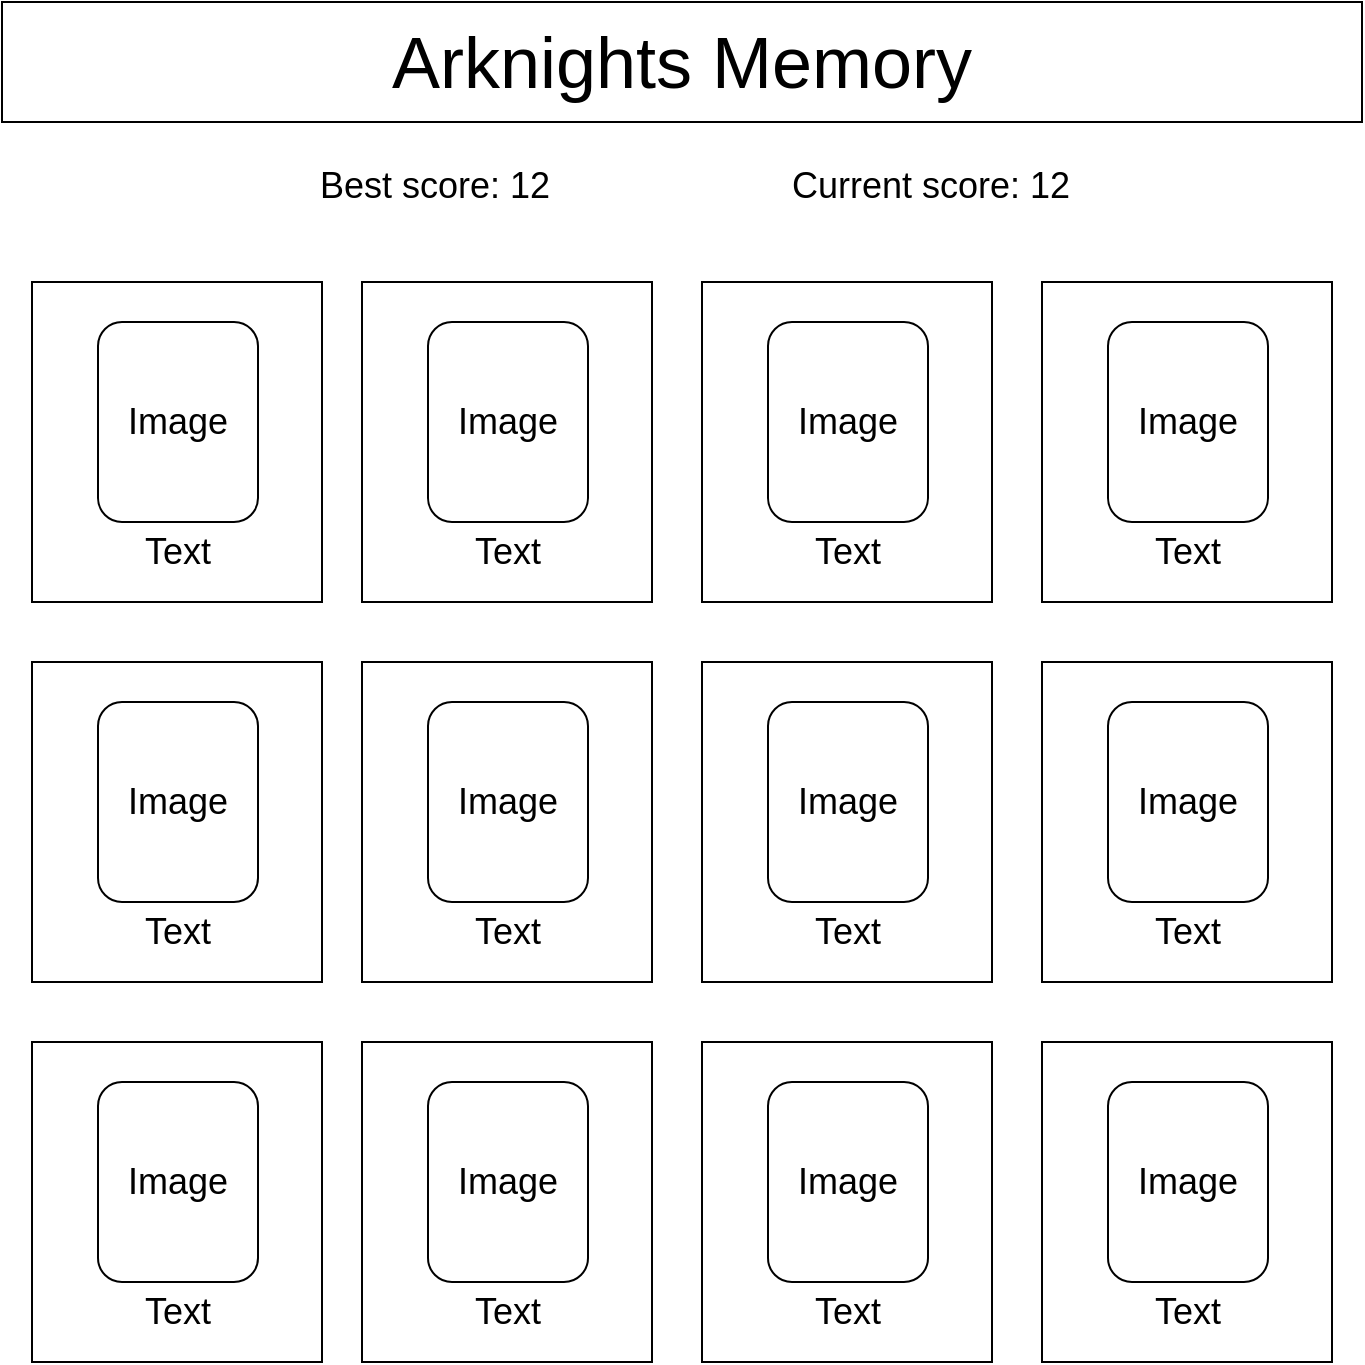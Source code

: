 <mxfile version="16.2.4" type="device"><diagram id="SJcauvrBMdwuOSZAUu_p" name="Page-1"><mxGraphModel dx="1560" dy="801" grid="1" gridSize="10" guides="1" tooltips="1" connect="1" arrows="1" fold="1" page="1" pageScale="1" pageWidth="850" pageHeight="1100" math="0" shadow="0"><root><mxCell id="0"/><mxCell id="1" parent="0"/><mxCell id="FSzpHARNl3KMbisceP7K-1" value="&lt;font style=&quot;font-size: 36px&quot;&gt;Arknights Memory&lt;/font&gt;" style="rounded=0;whiteSpace=wrap;html=1;" vertex="1" parent="1"><mxGeometry x="85" y="20" width="680" height="60" as="geometry"/></mxCell><mxCell id="FSzpHARNl3KMbisceP7K-2" value="&lt;font style=&quot;font-size: 18px&quot;&gt;Best score: 12&lt;/font&gt;" style="text;html=1;strokeColor=none;fillColor=none;align=left;verticalAlign=middle;whiteSpace=wrap;rounded=0;fontSize=36;" vertex="1" parent="1"><mxGeometry x="242" y="90" width="122" height="30" as="geometry"/></mxCell><mxCell id="FSzpHARNl3KMbisceP7K-3" value="&lt;font style=&quot;font-size: 18px&quot;&gt;Current score: 12&lt;/font&gt;" style="text;html=1;strokeColor=none;fillColor=none;align=left;verticalAlign=middle;whiteSpace=wrap;rounded=0;fontSize=36;" vertex="1" parent="1"><mxGeometry x="478" y="90" width="166" height="30" as="geometry"/></mxCell><mxCell id="FSzpHARNl3KMbisceP7K-6" value="" style="rounded=0;whiteSpace=wrap;html=1;fontSize=18;" vertex="1" parent="1"><mxGeometry x="100" y="160" width="145" height="160" as="geometry"/></mxCell><mxCell id="FSzpHARNl3KMbisceP7K-21" value="Image" style="rounded=1;whiteSpace=wrap;html=1;fontSize=18;" vertex="1" parent="1"><mxGeometry x="133" y="180" width="80" height="100" as="geometry"/></mxCell><mxCell id="FSzpHARNl3KMbisceP7K-22" value="Text" style="text;html=1;strokeColor=none;fillColor=none;align=center;verticalAlign=middle;whiteSpace=wrap;rounded=0;fontSize=18;" vertex="1" parent="1"><mxGeometry x="143" y="280" width="60" height="30" as="geometry"/></mxCell><mxCell id="FSzpHARNl3KMbisceP7K-23" value="" style="rounded=0;whiteSpace=wrap;html=1;fontSize=18;" vertex="1" parent="1"><mxGeometry x="265" y="160" width="145" height="160" as="geometry"/></mxCell><mxCell id="FSzpHARNl3KMbisceP7K-24" value="Image" style="rounded=1;whiteSpace=wrap;html=1;fontSize=18;" vertex="1" parent="1"><mxGeometry x="298" y="180" width="80" height="100" as="geometry"/></mxCell><mxCell id="FSzpHARNl3KMbisceP7K-25" value="Text" style="text;html=1;strokeColor=none;fillColor=none;align=center;verticalAlign=middle;whiteSpace=wrap;rounded=0;fontSize=18;" vertex="1" parent="1"><mxGeometry x="308" y="280" width="60" height="30" as="geometry"/></mxCell><mxCell id="FSzpHARNl3KMbisceP7K-26" value="" style="rounded=0;whiteSpace=wrap;html=1;fontSize=18;" vertex="1" parent="1"><mxGeometry x="435" y="160" width="145" height="160" as="geometry"/></mxCell><mxCell id="FSzpHARNl3KMbisceP7K-27" value="Image" style="rounded=1;whiteSpace=wrap;html=1;fontSize=18;" vertex="1" parent="1"><mxGeometry x="468" y="180" width="80" height="100" as="geometry"/></mxCell><mxCell id="FSzpHARNl3KMbisceP7K-28" value="Text" style="text;html=1;strokeColor=none;fillColor=none;align=center;verticalAlign=middle;whiteSpace=wrap;rounded=0;fontSize=18;" vertex="1" parent="1"><mxGeometry x="478" y="280" width="60" height="30" as="geometry"/></mxCell><mxCell id="FSzpHARNl3KMbisceP7K-29" value="" style="rounded=0;whiteSpace=wrap;html=1;fontSize=18;" vertex="1" parent="1"><mxGeometry x="605" y="160" width="145" height="160" as="geometry"/></mxCell><mxCell id="FSzpHARNl3KMbisceP7K-30" value="Image" style="rounded=1;whiteSpace=wrap;html=1;fontSize=18;" vertex="1" parent="1"><mxGeometry x="638" y="180" width="80" height="100" as="geometry"/></mxCell><mxCell id="FSzpHARNl3KMbisceP7K-31" value="Text" style="text;html=1;strokeColor=none;fillColor=none;align=center;verticalAlign=middle;whiteSpace=wrap;rounded=0;fontSize=18;" vertex="1" parent="1"><mxGeometry x="648" y="280" width="60" height="30" as="geometry"/></mxCell><mxCell id="FSzpHARNl3KMbisceP7K-32" value="" style="rounded=0;whiteSpace=wrap;html=1;fontSize=18;" vertex="1" parent="1"><mxGeometry x="100" y="350" width="145" height="160" as="geometry"/></mxCell><mxCell id="FSzpHARNl3KMbisceP7K-33" value="Image" style="rounded=1;whiteSpace=wrap;html=1;fontSize=18;" vertex="1" parent="1"><mxGeometry x="133" y="370" width="80" height="100" as="geometry"/></mxCell><mxCell id="FSzpHARNl3KMbisceP7K-34" value="Text" style="text;html=1;strokeColor=none;fillColor=none;align=center;verticalAlign=middle;whiteSpace=wrap;rounded=0;fontSize=18;" vertex="1" parent="1"><mxGeometry x="143" y="470" width="60" height="30" as="geometry"/></mxCell><mxCell id="FSzpHARNl3KMbisceP7K-35" value="" style="rounded=0;whiteSpace=wrap;html=1;fontSize=18;" vertex="1" parent="1"><mxGeometry x="265" y="350" width="145" height="160" as="geometry"/></mxCell><mxCell id="FSzpHARNl3KMbisceP7K-36" value="Image" style="rounded=1;whiteSpace=wrap;html=1;fontSize=18;" vertex="1" parent="1"><mxGeometry x="298" y="370" width="80" height="100" as="geometry"/></mxCell><mxCell id="FSzpHARNl3KMbisceP7K-37" value="Text" style="text;html=1;strokeColor=none;fillColor=none;align=center;verticalAlign=middle;whiteSpace=wrap;rounded=0;fontSize=18;" vertex="1" parent="1"><mxGeometry x="308" y="470" width="60" height="30" as="geometry"/></mxCell><mxCell id="FSzpHARNl3KMbisceP7K-38" value="" style="rounded=0;whiteSpace=wrap;html=1;fontSize=18;" vertex="1" parent="1"><mxGeometry x="435" y="350" width="145" height="160" as="geometry"/></mxCell><mxCell id="FSzpHARNl3KMbisceP7K-39" value="Image" style="rounded=1;whiteSpace=wrap;html=1;fontSize=18;" vertex="1" parent="1"><mxGeometry x="468" y="370" width="80" height="100" as="geometry"/></mxCell><mxCell id="FSzpHARNl3KMbisceP7K-40" value="Text" style="text;html=1;strokeColor=none;fillColor=none;align=center;verticalAlign=middle;whiteSpace=wrap;rounded=0;fontSize=18;" vertex="1" parent="1"><mxGeometry x="478" y="470" width="60" height="30" as="geometry"/></mxCell><mxCell id="FSzpHARNl3KMbisceP7K-41" value="" style="rounded=0;whiteSpace=wrap;html=1;fontSize=18;" vertex="1" parent="1"><mxGeometry x="605" y="350" width="145" height="160" as="geometry"/></mxCell><mxCell id="FSzpHARNl3KMbisceP7K-42" value="Image" style="rounded=1;whiteSpace=wrap;html=1;fontSize=18;" vertex="1" parent="1"><mxGeometry x="638" y="370" width="80" height="100" as="geometry"/></mxCell><mxCell id="FSzpHARNl3KMbisceP7K-43" value="Text" style="text;html=1;strokeColor=none;fillColor=none;align=center;verticalAlign=middle;whiteSpace=wrap;rounded=0;fontSize=18;" vertex="1" parent="1"><mxGeometry x="648" y="470" width="60" height="30" as="geometry"/></mxCell><mxCell id="FSzpHARNl3KMbisceP7K-44" value="" style="rounded=0;whiteSpace=wrap;html=1;fontSize=18;" vertex="1" parent="1"><mxGeometry x="100" y="540" width="145" height="160" as="geometry"/></mxCell><mxCell id="FSzpHARNl3KMbisceP7K-45" value="Image" style="rounded=1;whiteSpace=wrap;html=1;fontSize=18;" vertex="1" parent="1"><mxGeometry x="133" y="560" width="80" height="100" as="geometry"/></mxCell><mxCell id="FSzpHARNl3KMbisceP7K-46" value="Text" style="text;html=1;strokeColor=none;fillColor=none;align=center;verticalAlign=middle;whiteSpace=wrap;rounded=0;fontSize=18;" vertex="1" parent="1"><mxGeometry x="143" y="660" width="60" height="30" as="geometry"/></mxCell><mxCell id="FSzpHARNl3KMbisceP7K-47" value="" style="rounded=0;whiteSpace=wrap;html=1;fontSize=18;" vertex="1" parent="1"><mxGeometry x="265" y="540" width="145" height="160" as="geometry"/></mxCell><mxCell id="FSzpHARNl3KMbisceP7K-48" value="Image" style="rounded=1;whiteSpace=wrap;html=1;fontSize=18;" vertex="1" parent="1"><mxGeometry x="298" y="560" width="80" height="100" as="geometry"/></mxCell><mxCell id="FSzpHARNl3KMbisceP7K-49" value="Text" style="text;html=1;strokeColor=none;fillColor=none;align=center;verticalAlign=middle;whiteSpace=wrap;rounded=0;fontSize=18;" vertex="1" parent="1"><mxGeometry x="308" y="660" width="60" height="30" as="geometry"/></mxCell><mxCell id="FSzpHARNl3KMbisceP7K-50" value="" style="rounded=0;whiteSpace=wrap;html=1;fontSize=18;" vertex="1" parent="1"><mxGeometry x="435" y="540" width="145" height="160" as="geometry"/></mxCell><mxCell id="FSzpHARNl3KMbisceP7K-51" value="Image" style="rounded=1;whiteSpace=wrap;html=1;fontSize=18;" vertex="1" parent="1"><mxGeometry x="468" y="560" width="80" height="100" as="geometry"/></mxCell><mxCell id="FSzpHARNl3KMbisceP7K-52" value="Text" style="text;html=1;strokeColor=none;fillColor=none;align=center;verticalAlign=middle;whiteSpace=wrap;rounded=0;fontSize=18;" vertex="1" parent="1"><mxGeometry x="478" y="660" width="60" height="30" as="geometry"/></mxCell><mxCell id="FSzpHARNl3KMbisceP7K-53" value="" style="rounded=0;whiteSpace=wrap;html=1;fontSize=18;" vertex="1" parent="1"><mxGeometry x="605" y="540" width="145" height="160" as="geometry"/></mxCell><mxCell id="FSzpHARNl3KMbisceP7K-54" value="Image" style="rounded=1;whiteSpace=wrap;html=1;fontSize=18;" vertex="1" parent="1"><mxGeometry x="638" y="560" width="80" height="100" as="geometry"/></mxCell><mxCell id="FSzpHARNl3KMbisceP7K-55" value="Text" style="text;html=1;strokeColor=none;fillColor=none;align=center;verticalAlign=middle;whiteSpace=wrap;rounded=0;fontSize=18;" vertex="1" parent="1"><mxGeometry x="648" y="660" width="60" height="30" as="geometry"/></mxCell></root></mxGraphModel></diagram></mxfile>